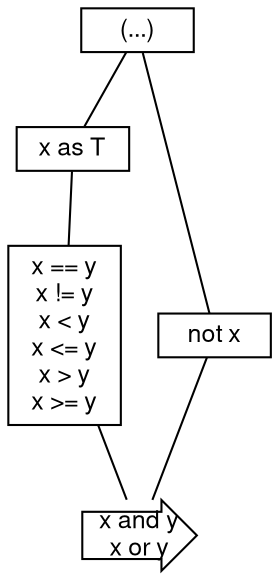 # Part of the Carbon Language project, under the Apache License v2.0 with LLVM
# Exceptions. See /LICENSE for license information.
# SPDX-License-Identifier: Apache-2.0 WITH LLVM-exception

# Auto-generated using precedence.sh.
digraph {
  layout = dot
  rankdir = TB
  rank = "min"
  node [shape="none" fontsize="12" height="0"
        fontname="BlinkMacSystemFont,Segoe UI,Helvetica,Arial,sans-serif"]
  edge [dir="none"]

  op1 [label=<(...)> shape="rect"]
  op2 [label=<x as T> shape="rect"]
  op3 [label=<x and y<br/>x or y> shape="rarrow"]
  op4 [label=<not x> shape="rect"]
  op5 [label=<x == y<br/>x != y<br/>x &lt; y<br/>x &lt;= y<br/>x &gt; y<br/>x &gt;= y> shape="rect"]
  op1 -> op2
  op1 -> op4
  op4 -> op3
  op2 -> op5
  op5 -> op3
}
